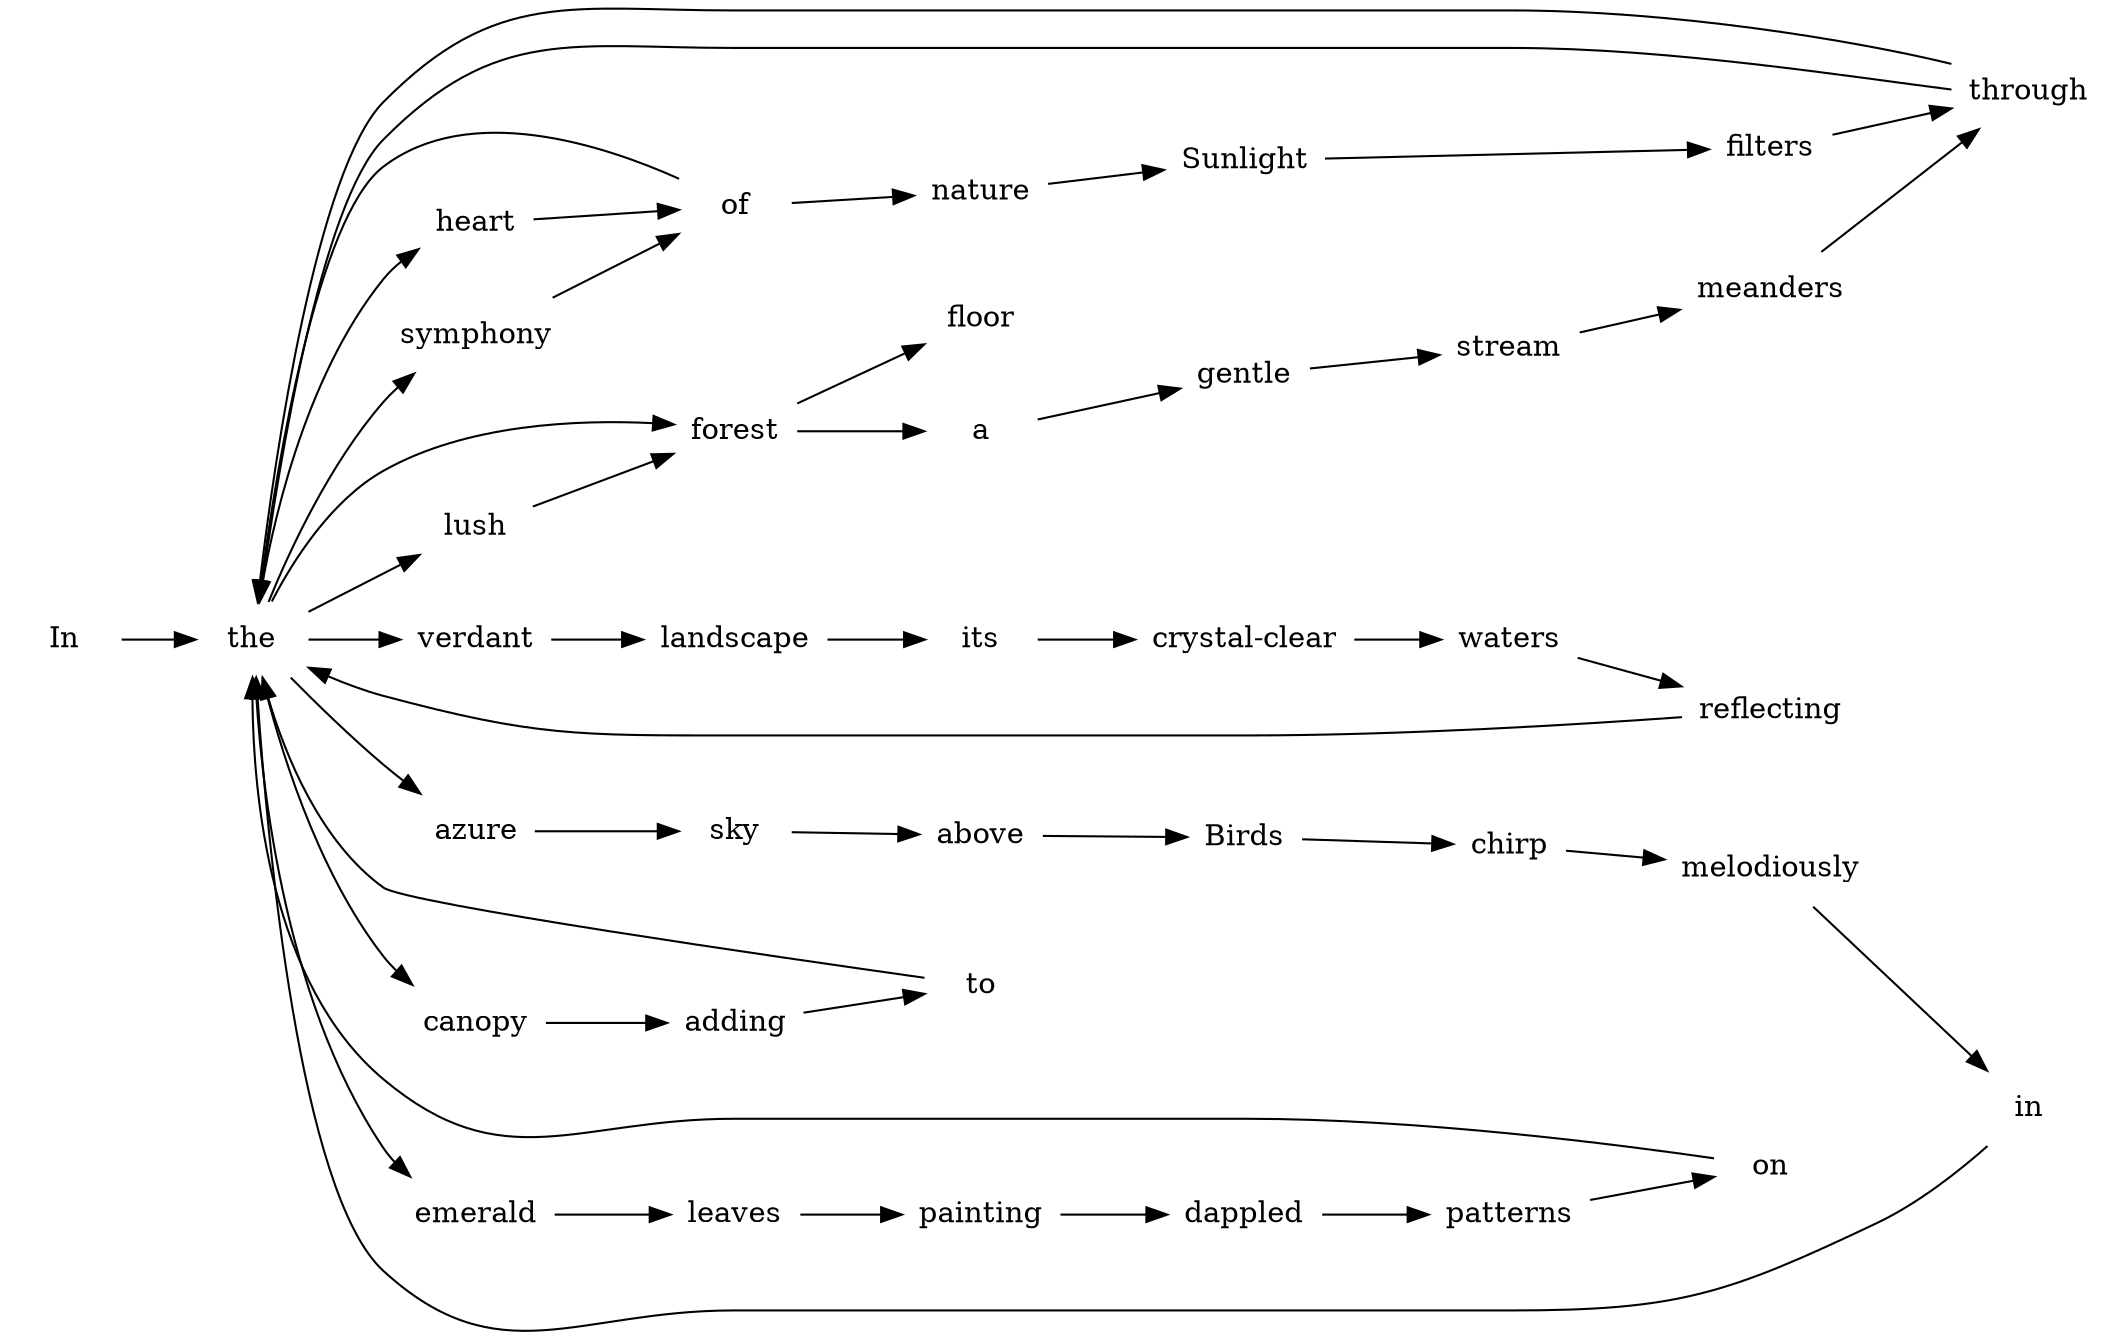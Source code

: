 digraph forest_scene {
  rankdir=LR;  // 设置图形方向为从左到右
  node [shape=plaintext];

  "In" -> "the";
  "the" -> "heart";
  "heart" -> "of";
  "of" -> "the";
  "the" -> "lush";
  "lush" -> "forest";
  "forest" -> "a";
  "a" -> "gentle";
  "gentle" -> "stream";
  "stream" -> "meanders";
  "meanders" -> "through";
  "through" -> "the";
  "the" -> "verdant";
  "verdant" -> "landscape";
  "landscape" -> "its";
  "its" -> "crystal-clear";
  "crystal-clear" -> "waters";
  "waters" -> "reflecting";
  "reflecting" -> "the";
  "the" -> "azure";
  "azure" -> "sky";
  "sky" -> "above";
  "above" -> "Birds";
  "Birds" -> "chirp";
  "chirp" -> "melodiously";
  "melodiously" -> "in";
  "in" -> "the";
  "the" -> "canopy";
  "canopy" -> "adding";
  "adding" -> "to";
  "to" -> "the";
  "the" -> "symphony";
  "symphony" -> "of";
  "of" -> "nature";
  "nature" -> "Sunlight";
  "Sunlight" -> "filters";
  "filters" -> "through";
  "through" -> "the";
  "the" -> "emerald";
  "emerald" -> "leaves";
  "leaves" -> "painting";
  "painting" -> "dappled";
  "dappled" -> "patterns";
  "patterns" -> "on";
  "on" -> "the";
  "the" -> "forest";
  "forest" -> "floor";
}
